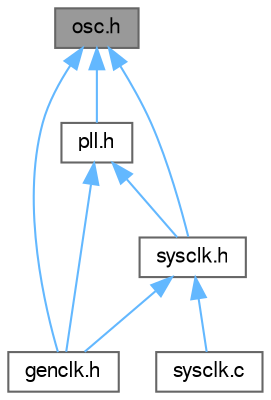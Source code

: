 digraph "osc.h"
{
 // LATEX_PDF_SIZE
  bgcolor="transparent";
  edge [fontname=FreeSans,fontsize=10,labelfontname=FreeSans,labelfontsize=10];
  node [fontname=FreeSans,fontsize=10,shape=box,height=0.2,width=0.4];
  Node1 [label="osc.h",height=0.2,width=0.4,color="gray40", fillcolor="grey60", style="filled", fontcolor="black",tooltip="Chip-specific oscillator management functions."];
  Node1 -> Node2 [dir="back",color="steelblue1",style="solid"];
  Node2 [label="genclk.h",height=0.2,width=0.4,color="grey40", fillcolor="white", style="filled",URL="$same70_2genclk_8h.html",tooltip="Chip-specific generic clock management."];
  Node1 -> Node3 [dir="back",color="steelblue1",style="solid"];
  Node3 [label="pll.h",height=0.2,width=0.4,color="grey40", fillcolor="white", style="filled",URL="$same70_2pll_8h.html",tooltip="Chip-specific PLL definitions."];
  Node3 -> Node2 [dir="back",color="steelblue1",style="solid"];
  Node3 -> Node4 [dir="back",color="steelblue1",style="solid"];
  Node4 [label="sysclk.h",height=0.2,width=0.4,color="grey40", fillcolor="white", style="filled",URL="$same70_2sysclk_8h.html",tooltip="Chip-specific system clock management functions."];
  Node4 -> Node2 [dir="back",color="steelblue1",style="solid"];
  Node4 -> Node5 [dir="back",color="steelblue1",style="solid"];
  Node5 [label="sysclk.c",height=0.2,width=0.4,color="grey40", fillcolor="white", style="filled",URL="$sysclk_8c.html",tooltip="Chip-specific system clock management functions."];
  Node1 -> Node4 [dir="back",color="steelblue1",style="solid"];
}
